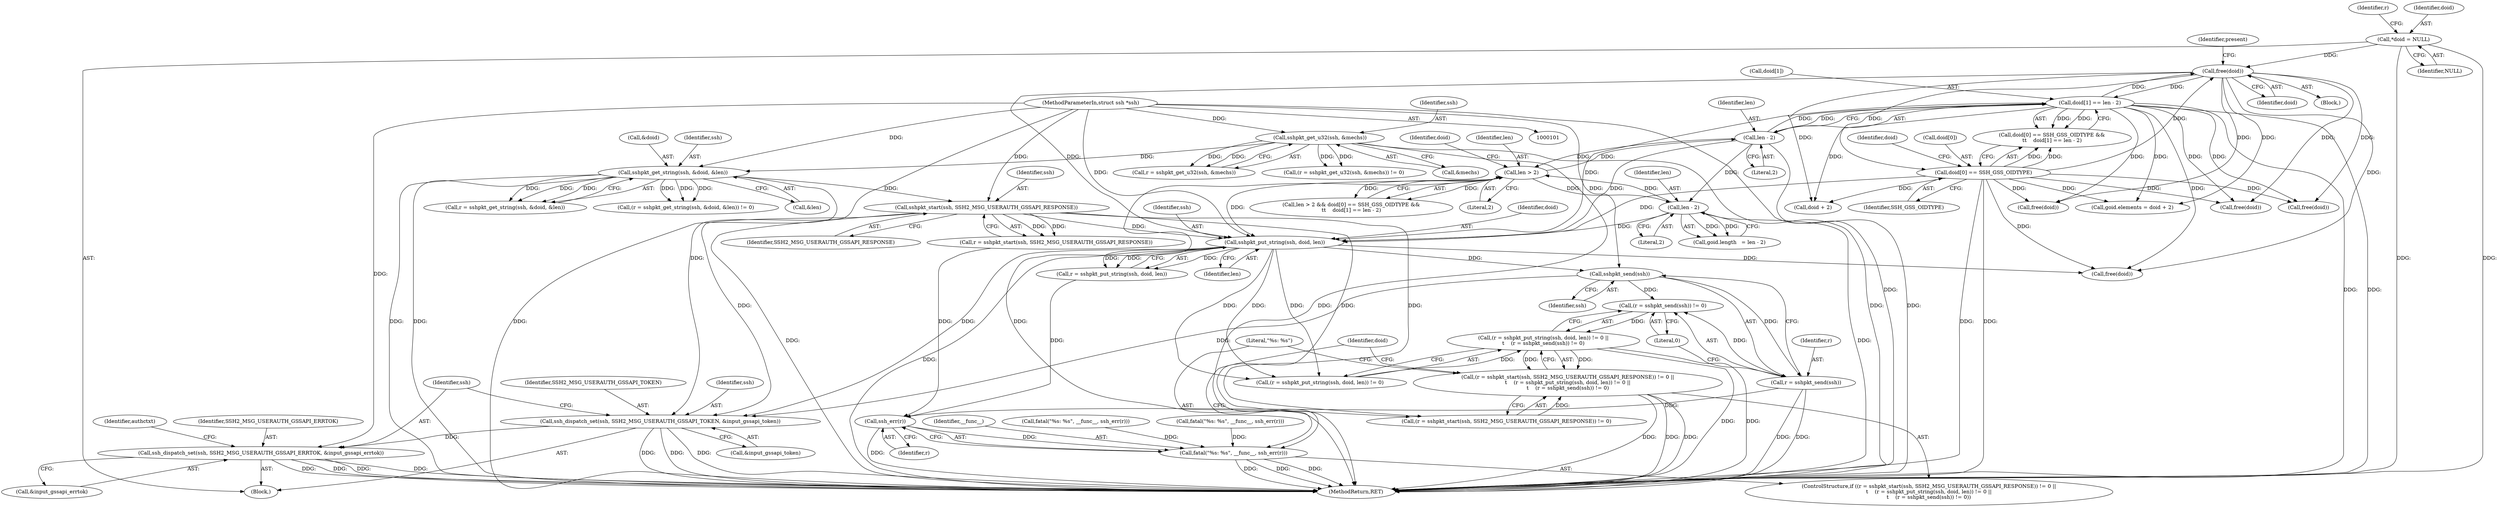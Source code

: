 digraph "0_src_779974d35b4859c07bc3cb8a12c74b43b0a7d1e0@API" {
"1000309" [label="(Call,sshpkt_send(ssh))"];
"1000301" [label="(Call,sshpkt_put_string(ssh, doid, len))"];
"1000293" [label="(Call,sshpkt_start(ssh, SSH2_MSG_USERAUTH_GSSAPI_RESPONSE))"];
"1000162" [label="(Call,sshpkt_get_string(ssh, &doid, &len))"];
"1000130" [label="(Call,sshpkt_get_u32(ssh, &mechs))"];
"1000102" [label="(MethodParameterIn,struct ssh *ssh)"];
"1000185" [label="(Call,doid[1] == len - 2)"];
"1000153" [label="(Call,free(doid))"];
"1000180" [label="(Call,doid[0] == SSH_GSS_OIDTYPE)"];
"1000123" [label="(Call,*doid = NULL)"];
"1000189" [label="(Call,len - 2)"];
"1000176" [label="(Call,len > 2)"];
"1000204" [label="(Call,len - 2)"];
"1000306" [label="(Call,(r = sshpkt_send(ssh)) != 0)"];
"1000297" [label="(Call,(r = sshpkt_put_string(ssh, doid, len)) != 0 ||\n\t    (r = sshpkt_send(ssh)) != 0)"];
"1000289" [label="(Call,(r = sshpkt_start(ssh, SSH2_MSG_USERAUTH_GSSAPI_RESPONSE)) != 0 ||\n\t    (r = sshpkt_put_string(ssh, doid, len)) != 0 ||\n\t    (r = sshpkt_send(ssh)) != 0)"];
"1000307" [label="(Call,r = sshpkt_send(ssh))"];
"1000315" [label="(Call,ssh_err(r))"];
"1000312" [label="(Call,fatal(\"%s: %s\", __func__, ssh_err(r)))"];
"1000319" [label="(Call,ssh_dispatch_set(ssh, SSH2_MSG_USERAUTH_GSSAPI_TOKEN, &input_gssapi_token))"];
"1000324" [label="(Call,ssh_dispatch_set(ssh, SSH2_MSG_USERAUTH_GSSAPI_ERRTOK, &input_gssapi_errtok))"];
"1000331" [label="(Identifier,authctxt)"];
"1000123" [label="(Call,*doid = NULL)"];
"1000317" [label="(Call,free(doid))"];
"1000326" [label="(Identifier,SSH2_MSG_USERAUTH_GSSAPI_ERRTOK)"];
"1000294" [label="(Identifier,ssh)"];
"1000310" [label="(Identifier,ssh)"];
"1000191" [label="(Literal,2)"];
"1000162" [label="(Call,sshpkt_get_string(ssh, &doid, &len))"];
"1000160" [label="(Call,r = sshpkt_get_string(ssh, &doid, &len))"];
"1000197" [label="(Call,doid + 2)"];
"1000190" [label="(Identifier,len)"];
"1000180" [label="(Call,doid[0] == SSH_GSS_OIDTYPE)"];
"1000307" [label="(Call,r = sshpkt_send(ssh))"];
"1000291" [label="(Call,r = sshpkt_start(ssh, SSH2_MSG_USERAUTH_GSSAPI_RESPONSE))"];
"1000204" [label="(Call,len - 2)"];
"1000178" [label="(Literal,2)"];
"1000125" [label="(Identifier,NULL)"];
"1000163" [label="(Identifier,ssh)"];
"1000272" [label="(Call,free(doid))"];
"1000302" [label="(Identifier,ssh)"];
"1000186" [label="(Call,doid[1])"];
"1000132" [label="(Call,&mechs)"];
"1000318" [label="(Identifier,doid)"];
"1000193" [label="(Call,goid.elements = doid + 2)"];
"1000187" [label="(Identifier,doid)"];
"1000228" [label="(Call,free(doid))"];
"1000309" [label="(Call,sshpkt_send(ssh))"];
"1000164" [label="(Call,&doid)"];
"1000181" [label="(Call,doid[0])"];
"1000154" [label="(Identifier,doid)"];
"1000298" [label="(Call,(r = sshpkt_put_string(ssh, doid, len)) != 0)"];
"1000315" [label="(Call,ssh_err(r))"];
"1000177" [label="(Identifier,len)"];
"1000156" [label="(Identifier,present)"];
"1000306" [label="(Call,(r = sshpkt_send(ssh)) != 0)"];
"1000176" [label="(Call,len > 2)"];
"1000129" [label="(Identifier,r)"];
"1000103" [label="(Block,)"];
"1000321" [label="(Identifier,SSH2_MSG_USERAUTH_GSSAPI_TOKEN)"];
"1000324" [label="(Call,ssh_dispatch_set(ssh, SSH2_MSG_USERAUTH_GSSAPI_ERRTOK, &input_gssapi_errtok))"];
"1000200" [label="(Call,goid.length   = len - 2)"];
"1000189" [label="(Call,len - 2)"];
"1000290" [label="(Call,(r = sshpkt_start(ssh, SSH2_MSG_USERAUTH_GSSAPI_RESPONSE)) != 0)"];
"1000288" [label="(ControlStructure,if ((r = sshpkt_start(ssh, SSH2_MSG_USERAUTH_GSSAPI_RESPONSE)) != 0 ||\n\t    (r = sshpkt_put_string(ssh, doid, len)) != 0 ||\n\t    (r = sshpkt_send(ssh)) != 0))"];
"1000159" [label="(Call,(r = sshpkt_get_string(ssh, &doid, &len)) != 0)"];
"1000314" [label="(Identifier,__func__)"];
"1000185" [label="(Call,doid[1] == len - 2)"];
"1000322" [label="(Call,&input_gssapi_token)"];
"1000312" [label="(Call,fatal(\"%s: %s\", __func__, ssh_err(r)))"];
"1000124" [label="(Identifier,doid)"];
"1000295" [label="(Identifier,SSH2_MSG_USERAUTH_GSSAPI_RESPONSE)"];
"1000150" [label="(Block,)"];
"1000316" [label="(Identifier,r)"];
"1000327" [label="(Call,&input_gssapi_errtok)"];
"1000325" [label="(Identifier,ssh)"];
"1000304" [label="(Identifier,len)"];
"1000169" [label="(Call,fatal(\"%s: %s\", __func__, ssh_err(r)))"];
"1000175" [label="(Call,len > 2 && doid[0] == SSH_GSS_OIDTYPE &&\n\t\t    doid[1] == len - 2)"];
"1000301" [label="(Call,sshpkt_put_string(ssh, doid, len))"];
"1000293" [label="(Call,sshpkt_start(ssh, SSH2_MSG_USERAUTH_GSSAPI_RESPONSE))"];
"1000319" [label="(Call,ssh_dispatch_set(ssh, SSH2_MSG_USERAUTH_GSSAPI_TOKEN, &input_gssapi_token))"];
"1000153" [label="(Call,free(doid))"];
"1000311" [label="(Literal,0)"];
"1000127" [label="(Call,(r = sshpkt_get_u32(ssh, &mechs)) != 0)"];
"1000303" [label="(Identifier,doid)"];
"1000299" [label="(Call,r = sshpkt_put_string(ssh, doid, len))"];
"1000313" [label="(Literal,\"%s: %s\")"];
"1000336" [label="(MethodReturn,RET)"];
"1000182" [label="(Identifier,doid)"];
"1000135" [label="(Call,fatal(\"%s: %s\", __func__, ssh_err(r)))"];
"1000131" [label="(Identifier,ssh)"];
"1000130" [label="(Call,sshpkt_get_u32(ssh, &mechs))"];
"1000206" [label="(Literal,2)"];
"1000166" [label="(Call,&len)"];
"1000205" [label="(Identifier,len)"];
"1000179" [label="(Call,doid[0] == SSH_GSS_OIDTYPE &&\n\t\t    doid[1] == len - 2)"];
"1000289" [label="(Call,(r = sshpkt_start(ssh, SSH2_MSG_USERAUTH_GSSAPI_RESPONSE)) != 0 ||\n\t    (r = sshpkt_put_string(ssh, doid, len)) != 0 ||\n\t    (r = sshpkt_send(ssh)) != 0)"];
"1000184" [label="(Identifier,SSH_GSS_OIDTYPE)"];
"1000320" [label="(Identifier,ssh)"];
"1000297" [label="(Call,(r = sshpkt_put_string(ssh, doid, len)) != 0 ||\n\t    (r = sshpkt_send(ssh)) != 0)"];
"1000102" [label="(MethodParameterIn,struct ssh *ssh)"];
"1000308" [label="(Identifier,r)"];
"1000128" [label="(Call,r = sshpkt_get_u32(ssh, &mechs))"];
"1000252" [label="(Call,free(doid))"];
"1000309" -> "1000307"  [label="AST: "];
"1000309" -> "1000310"  [label="CFG: "];
"1000310" -> "1000309"  [label="AST: "];
"1000307" -> "1000309"  [label="CFG: "];
"1000309" -> "1000306"  [label="DDG: "];
"1000309" -> "1000307"  [label="DDG: "];
"1000301" -> "1000309"  [label="DDG: "];
"1000102" -> "1000309"  [label="DDG: "];
"1000309" -> "1000319"  [label="DDG: "];
"1000301" -> "1000299"  [label="AST: "];
"1000301" -> "1000304"  [label="CFG: "];
"1000302" -> "1000301"  [label="AST: "];
"1000303" -> "1000301"  [label="AST: "];
"1000304" -> "1000301"  [label="AST: "];
"1000299" -> "1000301"  [label="CFG: "];
"1000301" -> "1000336"  [label="DDG: "];
"1000301" -> "1000298"  [label="DDG: "];
"1000301" -> "1000298"  [label="DDG: "];
"1000301" -> "1000298"  [label="DDG: "];
"1000301" -> "1000299"  [label="DDG: "];
"1000301" -> "1000299"  [label="DDG: "];
"1000301" -> "1000299"  [label="DDG: "];
"1000293" -> "1000301"  [label="DDG: "];
"1000102" -> "1000301"  [label="DDG: "];
"1000185" -> "1000301"  [label="DDG: "];
"1000180" -> "1000301"  [label="DDG: "];
"1000153" -> "1000301"  [label="DDG: "];
"1000189" -> "1000301"  [label="DDG: "];
"1000176" -> "1000301"  [label="DDG: "];
"1000204" -> "1000301"  [label="DDG: "];
"1000301" -> "1000317"  [label="DDG: "];
"1000301" -> "1000319"  [label="DDG: "];
"1000293" -> "1000291"  [label="AST: "];
"1000293" -> "1000295"  [label="CFG: "];
"1000294" -> "1000293"  [label="AST: "];
"1000295" -> "1000293"  [label="AST: "];
"1000291" -> "1000293"  [label="CFG: "];
"1000293" -> "1000336"  [label="DDG: "];
"1000293" -> "1000290"  [label="DDG: "];
"1000293" -> "1000290"  [label="DDG: "];
"1000293" -> "1000291"  [label="DDG: "];
"1000293" -> "1000291"  [label="DDG: "];
"1000162" -> "1000293"  [label="DDG: "];
"1000102" -> "1000293"  [label="DDG: "];
"1000293" -> "1000319"  [label="DDG: "];
"1000162" -> "1000160"  [label="AST: "];
"1000162" -> "1000166"  [label="CFG: "];
"1000163" -> "1000162"  [label="AST: "];
"1000164" -> "1000162"  [label="AST: "];
"1000166" -> "1000162"  [label="AST: "];
"1000160" -> "1000162"  [label="CFG: "];
"1000162" -> "1000336"  [label="DDG: "];
"1000162" -> "1000336"  [label="DDG: "];
"1000162" -> "1000336"  [label="DDG: "];
"1000162" -> "1000159"  [label="DDG: "];
"1000162" -> "1000159"  [label="DDG: "];
"1000162" -> "1000159"  [label="DDG: "];
"1000162" -> "1000160"  [label="DDG: "];
"1000162" -> "1000160"  [label="DDG: "];
"1000162" -> "1000160"  [label="DDG: "];
"1000130" -> "1000162"  [label="DDG: "];
"1000102" -> "1000162"  [label="DDG: "];
"1000130" -> "1000128"  [label="AST: "];
"1000130" -> "1000132"  [label="CFG: "];
"1000131" -> "1000130"  [label="AST: "];
"1000132" -> "1000130"  [label="AST: "];
"1000128" -> "1000130"  [label="CFG: "];
"1000130" -> "1000336"  [label="DDG: "];
"1000130" -> "1000336"  [label="DDG: "];
"1000130" -> "1000127"  [label="DDG: "];
"1000130" -> "1000127"  [label="DDG: "];
"1000130" -> "1000128"  [label="DDG: "];
"1000130" -> "1000128"  [label="DDG: "];
"1000102" -> "1000130"  [label="DDG: "];
"1000102" -> "1000101"  [label="AST: "];
"1000102" -> "1000336"  [label="DDG: "];
"1000102" -> "1000319"  [label="DDG: "];
"1000102" -> "1000324"  [label="DDG: "];
"1000185" -> "1000179"  [label="AST: "];
"1000185" -> "1000189"  [label="CFG: "];
"1000186" -> "1000185"  [label="AST: "];
"1000189" -> "1000185"  [label="AST: "];
"1000179" -> "1000185"  [label="CFG: "];
"1000185" -> "1000336"  [label="DDG: "];
"1000185" -> "1000336"  [label="DDG: "];
"1000185" -> "1000153"  [label="DDG: "];
"1000185" -> "1000179"  [label="DDG: "];
"1000185" -> "1000179"  [label="DDG: "];
"1000153" -> "1000185"  [label="DDG: "];
"1000189" -> "1000185"  [label="DDG: "];
"1000189" -> "1000185"  [label="DDG: "];
"1000185" -> "1000193"  [label="DDG: "];
"1000185" -> "1000197"  [label="DDG: "];
"1000185" -> "1000228"  [label="DDG: "];
"1000185" -> "1000252"  [label="DDG: "];
"1000185" -> "1000272"  [label="DDG: "];
"1000185" -> "1000317"  [label="DDG: "];
"1000153" -> "1000150"  [label="AST: "];
"1000153" -> "1000154"  [label="CFG: "];
"1000154" -> "1000153"  [label="AST: "];
"1000156" -> "1000153"  [label="CFG: "];
"1000180" -> "1000153"  [label="DDG: "];
"1000123" -> "1000153"  [label="DDG: "];
"1000153" -> "1000180"  [label="DDG: "];
"1000153" -> "1000193"  [label="DDG: "];
"1000153" -> "1000197"  [label="DDG: "];
"1000153" -> "1000228"  [label="DDG: "];
"1000153" -> "1000252"  [label="DDG: "];
"1000153" -> "1000272"  [label="DDG: "];
"1000153" -> "1000317"  [label="DDG: "];
"1000180" -> "1000179"  [label="AST: "];
"1000180" -> "1000184"  [label="CFG: "];
"1000181" -> "1000180"  [label="AST: "];
"1000184" -> "1000180"  [label="AST: "];
"1000187" -> "1000180"  [label="CFG: "];
"1000179" -> "1000180"  [label="CFG: "];
"1000180" -> "1000336"  [label="DDG: "];
"1000180" -> "1000336"  [label="DDG: "];
"1000180" -> "1000179"  [label="DDG: "];
"1000180" -> "1000179"  [label="DDG: "];
"1000180" -> "1000193"  [label="DDG: "];
"1000180" -> "1000197"  [label="DDG: "];
"1000180" -> "1000228"  [label="DDG: "];
"1000180" -> "1000252"  [label="DDG: "];
"1000180" -> "1000272"  [label="DDG: "];
"1000180" -> "1000317"  [label="DDG: "];
"1000123" -> "1000103"  [label="AST: "];
"1000123" -> "1000125"  [label="CFG: "];
"1000124" -> "1000123"  [label="AST: "];
"1000125" -> "1000123"  [label="AST: "];
"1000129" -> "1000123"  [label="CFG: "];
"1000123" -> "1000336"  [label="DDG: "];
"1000123" -> "1000336"  [label="DDG: "];
"1000189" -> "1000191"  [label="CFG: "];
"1000190" -> "1000189"  [label="AST: "];
"1000191" -> "1000189"  [label="AST: "];
"1000189" -> "1000336"  [label="DDG: "];
"1000189" -> "1000176"  [label="DDG: "];
"1000176" -> "1000189"  [label="DDG: "];
"1000189" -> "1000204"  [label="DDG: "];
"1000176" -> "1000175"  [label="AST: "];
"1000176" -> "1000178"  [label="CFG: "];
"1000177" -> "1000176"  [label="AST: "];
"1000178" -> "1000176"  [label="AST: "];
"1000182" -> "1000176"  [label="CFG: "];
"1000175" -> "1000176"  [label="CFG: "];
"1000176" -> "1000336"  [label="DDG: "];
"1000176" -> "1000175"  [label="DDG: "];
"1000176" -> "1000175"  [label="DDG: "];
"1000204" -> "1000176"  [label="DDG: "];
"1000176" -> "1000204"  [label="DDG: "];
"1000204" -> "1000200"  [label="AST: "];
"1000204" -> "1000206"  [label="CFG: "];
"1000205" -> "1000204"  [label="AST: "];
"1000206" -> "1000204"  [label="AST: "];
"1000200" -> "1000204"  [label="CFG: "];
"1000204" -> "1000336"  [label="DDG: "];
"1000204" -> "1000200"  [label="DDG: "];
"1000204" -> "1000200"  [label="DDG: "];
"1000306" -> "1000297"  [label="AST: "];
"1000306" -> "1000311"  [label="CFG: "];
"1000307" -> "1000306"  [label="AST: "];
"1000311" -> "1000306"  [label="AST: "];
"1000297" -> "1000306"  [label="CFG: "];
"1000306" -> "1000297"  [label="DDG: "];
"1000307" -> "1000306"  [label="DDG: "];
"1000297" -> "1000289"  [label="AST: "];
"1000297" -> "1000298"  [label="CFG: "];
"1000298" -> "1000297"  [label="AST: "];
"1000289" -> "1000297"  [label="CFG: "];
"1000297" -> "1000336"  [label="DDG: "];
"1000297" -> "1000336"  [label="DDG: "];
"1000297" -> "1000289"  [label="DDG: "];
"1000297" -> "1000289"  [label="DDG: "];
"1000298" -> "1000297"  [label="DDG: "];
"1000289" -> "1000288"  [label="AST: "];
"1000289" -> "1000290"  [label="CFG: "];
"1000290" -> "1000289"  [label="AST: "];
"1000313" -> "1000289"  [label="CFG: "];
"1000318" -> "1000289"  [label="CFG: "];
"1000289" -> "1000336"  [label="DDG: "];
"1000289" -> "1000336"  [label="DDG: "];
"1000289" -> "1000336"  [label="DDG: "];
"1000290" -> "1000289"  [label="DDG: "];
"1000308" -> "1000307"  [label="AST: "];
"1000311" -> "1000307"  [label="CFG: "];
"1000307" -> "1000336"  [label="DDG: "];
"1000307" -> "1000336"  [label="DDG: "];
"1000307" -> "1000315"  [label="DDG: "];
"1000315" -> "1000312"  [label="AST: "];
"1000315" -> "1000316"  [label="CFG: "];
"1000316" -> "1000315"  [label="AST: "];
"1000312" -> "1000315"  [label="CFG: "];
"1000315" -> "1000336"  [label="DDG: "];
"1000315" -> "1000312"  [label="DDG: "];
"1000291" -> "1000315"  [label="DDG: "];
"1000299" -> "1000315"  [label="DDG: "];
"1000312" -> "1000288"  [label="AST: "];
"1000313" -> "1000312"  [label="AST: "];
"1000314" -> "1000312"  [label="AST: "];
"1000318" -> "1000312"  [label="CFG: "];
"1000312" -> "1000336"  [label="DDG: "];
"1000312" -> "1000336"  [label="DDG: "];
"1000312" -> "1000336"  [label="DDG: "];
"1000169" -> "1000312"  [label="DDG: "];
"1000135" -> "1000312"  [label="DDG: "];
"1000319" -> "1000103"  [label="AST: "];
"1000319" -> "1000322"  [label="CFG: "];
"1000320" -> "1000319"  [label="AST: "];
"1000321" -> "1000319"  [label="AST: "];
"1000322" -> "1000319"  [label="AST: "];
"1000325" -> "1000319"  [label="CFG: "];
"1000319" -> "1000336"  [label="DDG: "];
"1000319" -> "1000336"  [label="DDG: "];
"1000319" -> "1000336"  [label="DDG: "];
"1000319" -> "1000324"  [label="DDG: "];
"1000324" -> "1000103"  [label="AST: "];
"1000324" -> "1000327"  [label="CFG: "];
"1000325" -> "1000324"  [label="AST: "];
"1000326" -> "1000324"  [label="AST: "];
"1000327" -> "1000324"  [label="AST: "];
"1000331" -> "1000324"  [label="CFG: "];
"1000324" -> "1000336"  [label="DDG: "];
"1000324" -> "1000336"  [label="DDG: "];
"1000324" -> "1000336"  [label="DDG: "];
"1000324" -> "1000336"  [label="DDG: "];
}
